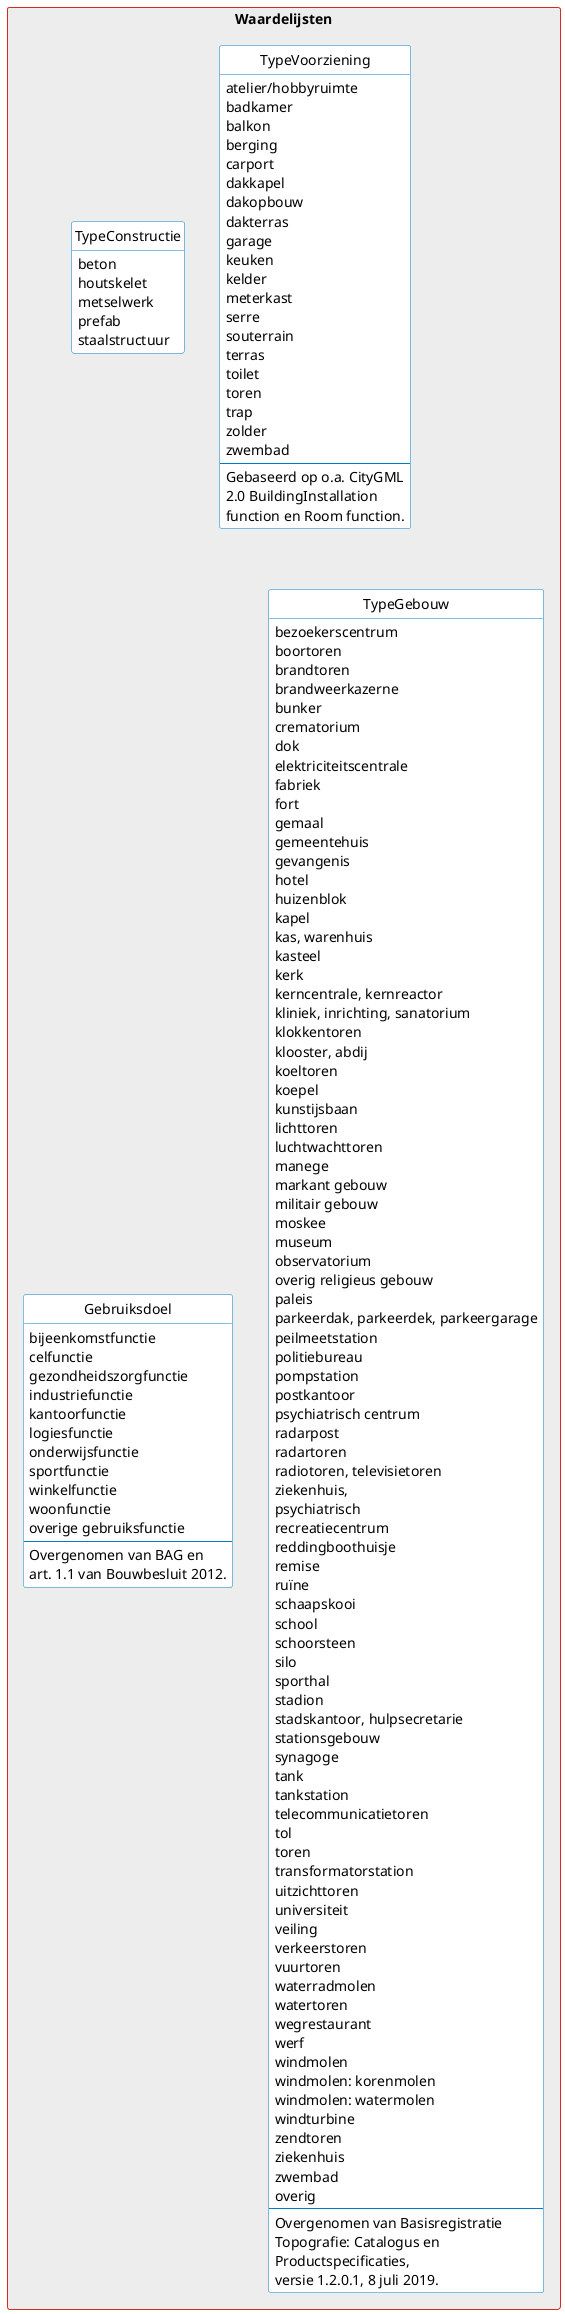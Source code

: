@startuml

' skinparam linetype ortho
' skinparam linetype polyline

' --------v-v-v-v-v-v-v-v--------
' https://www.rijkshuisstijl.nl/organisatiespecifieke-richtlijnen/ministerie-van-binnenlandse-zaken-en-koninkrijksrelaties/deelidentiteit-kerndepartement-bzk
' https://www.rijkshuisstijl.nl/basiselementen/basiselementen-online/online-kleuren
'
' # Communicatiekleuren
' Het kerndepartement van BZK heeft uit het kleurenpalet van de rijkshuisstijl drie kleuren (elk met tint1 / tint2) gekozen:
' - Rijksoverheid hemelblauw #007bc7 (#b2d7ee/#d9ebf7)
' - Rijksoverheid rood #d52b1e (#f2bfbb/#f9dfdd)
' - Rijksoverheid groen #39870c (#c3dbb6/#e1eddb)
' Het gebruik van deze kleuren in combinatie met veel wit wordt gestimuleerd.
'
' # Tinten voor achtergrondkaders, grafieken en tabellen
' Voor achtergrondkaders, grafieken en tabellen kunnen 7 neutrale grijstinten of tinten van een communicatiekleur in stappen van 20% worden toegepast. Voor tekstachtergrond wordt grijstint1 of communicatiekleur tint2 aanbevolen om aan de contrasteisen voor een goede leesbaarheid te voldoen.
'
' Rijksoverheid grijs 1 #f3f3f3
' Rijksoverheid grijs 2 #e6e6e6
' Rijksoverheid grijs 3 #cccccc
' Rijksoverheid grijs 4 #b4b4b4
' Rijksoverheid grijs 5 #999999
' Rijksoverheid grijs 6 #696969
' Rijksoverheid grijs 7 #535353

' skinparam linetype ortho
' skinparam linetype polyline
' --------^-^-^-^-^-^-^-^--------

' skinparam WrapWidth 165

skinparam Shadowing false

skinparam classAttributeIconSize 0

skinparam class {
    ArrowColor #39870c
'     ArrowMessageAlignment center
    ArrowThickness 1.5
    BackgroundColor #ffffff
    BorderColor #007bc7
    BorderColor<<extern>> #999999
    FontColor<<extern>> #999999
'     FontName RijksoverheidSansText
'     StereotypeFontStyle italic
}

skinparam note {
    BackgroundColor #fdf6bb
    BorderColor #f9e11e
    FontColor #01689b
'     FontName RijksoverheidSansText
}

skinparam package {
    BorderColor #d52b1e
    FontColor #d52b1e
'     FontName RijksoverheidSansText
    FontStyle normal
    Style rectangle
}

hide empty members

hide circle

hide stereotype

package "Waardelijsten" <<rectangle>> #ededed {
    ' https://www.groephuyzentruyt.be/blog/de-verschillende-bouwmethodes
    class TypeConstructie << Referentielijst >> {
        beton
        houtskelet
        metselwerk
        prefab
        staalstructuur
    }

    class TypeVoorziening << Referentielijst >> {
        atelier/hobbyruimte
        badkamer
        balkon
        berging
        carport
        dakkapel
        dakopbouw
        dakterras
        garage
        keuken
        kelder
        meterkast
        serre
        souterrain
        terras
        toilet
        toren
        trap
        zolder
        zwembad
        --
        Gebaseerd op o.a. CityGML
        2.0 BuildingInstallation
        function en Room function.
    }

'     class TypeMetagegeven << Referentielijst >> {
'         in onderzoek
'         accuraatheid
'         bewerkingsmethode
'         inwinningsmethode
'     }

    class Gebruiksdoel << Referentielijst >> {
        bijeenkomstfunctie
        celfunctie
        gezondheidszorgfunctie
        industriefunctie
        kantoorfunctie
        logiesfunctie
        onderwijsfunctie
        sportfunctie
        winkelfunctie
        woonfunctie
        overige gebruiksfunctie
        --
        Overgenomen van BAG en
        art. 1.1 van Bouwbesluit 2012.
    }

    class TypeGebouw << Referentielijst >> {
' http://inspire.ec.europa.eu/codelist/BuildingNatureValue
'         boog
'         bunker
'         dam
'         grotgebouw
'         kapel
'         kas
'         kasteel
'         kerk
'         moskee
'         opslagtank
'         overkapping
'         schuur
'         silo
'         stadion
'         synagoge
'         tempel
'         toren
'         vuurtoren
'         windmolen
'         windturbine
'         zonnescherm
'         --
'         Overgenomen van INSPIRE
'         BuildingNatureValue.
'
        bezoekerscentrum
        boortoren
        brandtoren
        brandweerkazerne
        bunker
        crematorium
        dok
        elektriciteitscentrale
        fabriek
        fort
        gemaal
        gemeentehuis
        gevangenis
        hotel
        huizenblok
        kapel
        kas, warenhuis
        kasteel
        kerk
        kerncentrale, kernreactor
        kliniek, inrichting, sanatorium
        klokkentoren
        klooster, abdij
        koeltoren
        koepel
        kunstijsbaan
        lichttoren
        luchtwachttoren
        manege
        markant gebouw
        militair gebouw
        moskee
        museum
        observatorium
        overig religieus gebouw
        paleis
        parkeerdak, parkeerdek, parkeergarage
        peilmeetstation
        politiebureau
        pompstation
        postkantoor
        psychiatrisch centrum
        radarpost
        radartoren
        radiotoren, televisietoren
        ziekenhuis,
        psychiatrisch
        recreatiecentrum
        reddingboothuisje
        remise
        ruïne
        schaapskooi
        school
        schoorsteen
        silo
        sporthal
        stadion
        stadskantoor, hulpsecretarie
        stationsgebouw
        synagoge
        tank
        tankstation
        telecommunicatietoren
        tol
        toren
        transformatorstation
        uitzichttoren
        universiteit
        veiling
        verkeerstoren
        vuurtoren
        waterradmolen
        watertoren
        wegrestaurant
        werf
        windmolen
        windmolen: korenmolen
        windmolen: watermolen
        windturbine
        zendtoren
        ziekenhuis
        zwembad
        overig
        --
        Overgenomen van Basisregistratie
        Topografie: Catalogus en
        Productspecificaties,
        versie 1.2.0.1, 8 juli 2019.
    }
}
@enduml
